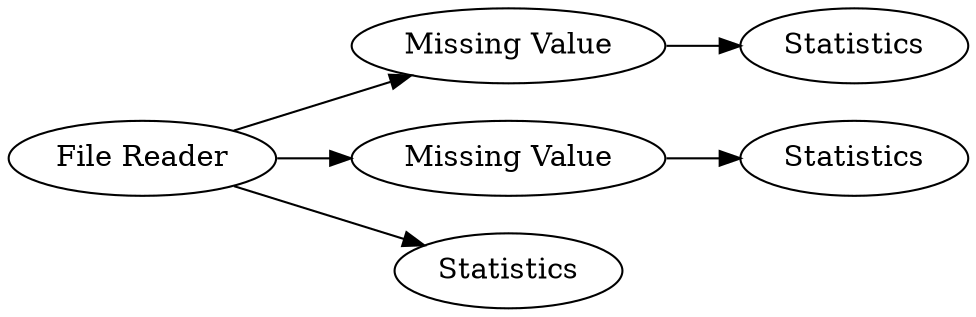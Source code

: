 digraph {
	"-4380158581899936411_9" [label="Missing Value"]
	"-4380158581899936411_6" [label="Missing Value"]
	"-4380158581899936411_4" [label="File Reader"]
	"-4380158581899936411_7" [label=Statistics]
	"-4380158581899936411_2" [label=Statistics]
	"-4380158581899936411_5" [label=Statistics]
	"-4380158581899936411_4" -> "-4380158581899936411_5"
	"-4380158581899936411_4" -> "-4380158581899936411_9"
	"-4380158581899936411_6" -> "-4380158581899936411_7"
	"-4380158581899936411_4" -> "-4380158581899936411_6"
	"-4380158581899936411_9" -> "-4380158581899936411_2"
	rankdir=LR
}
